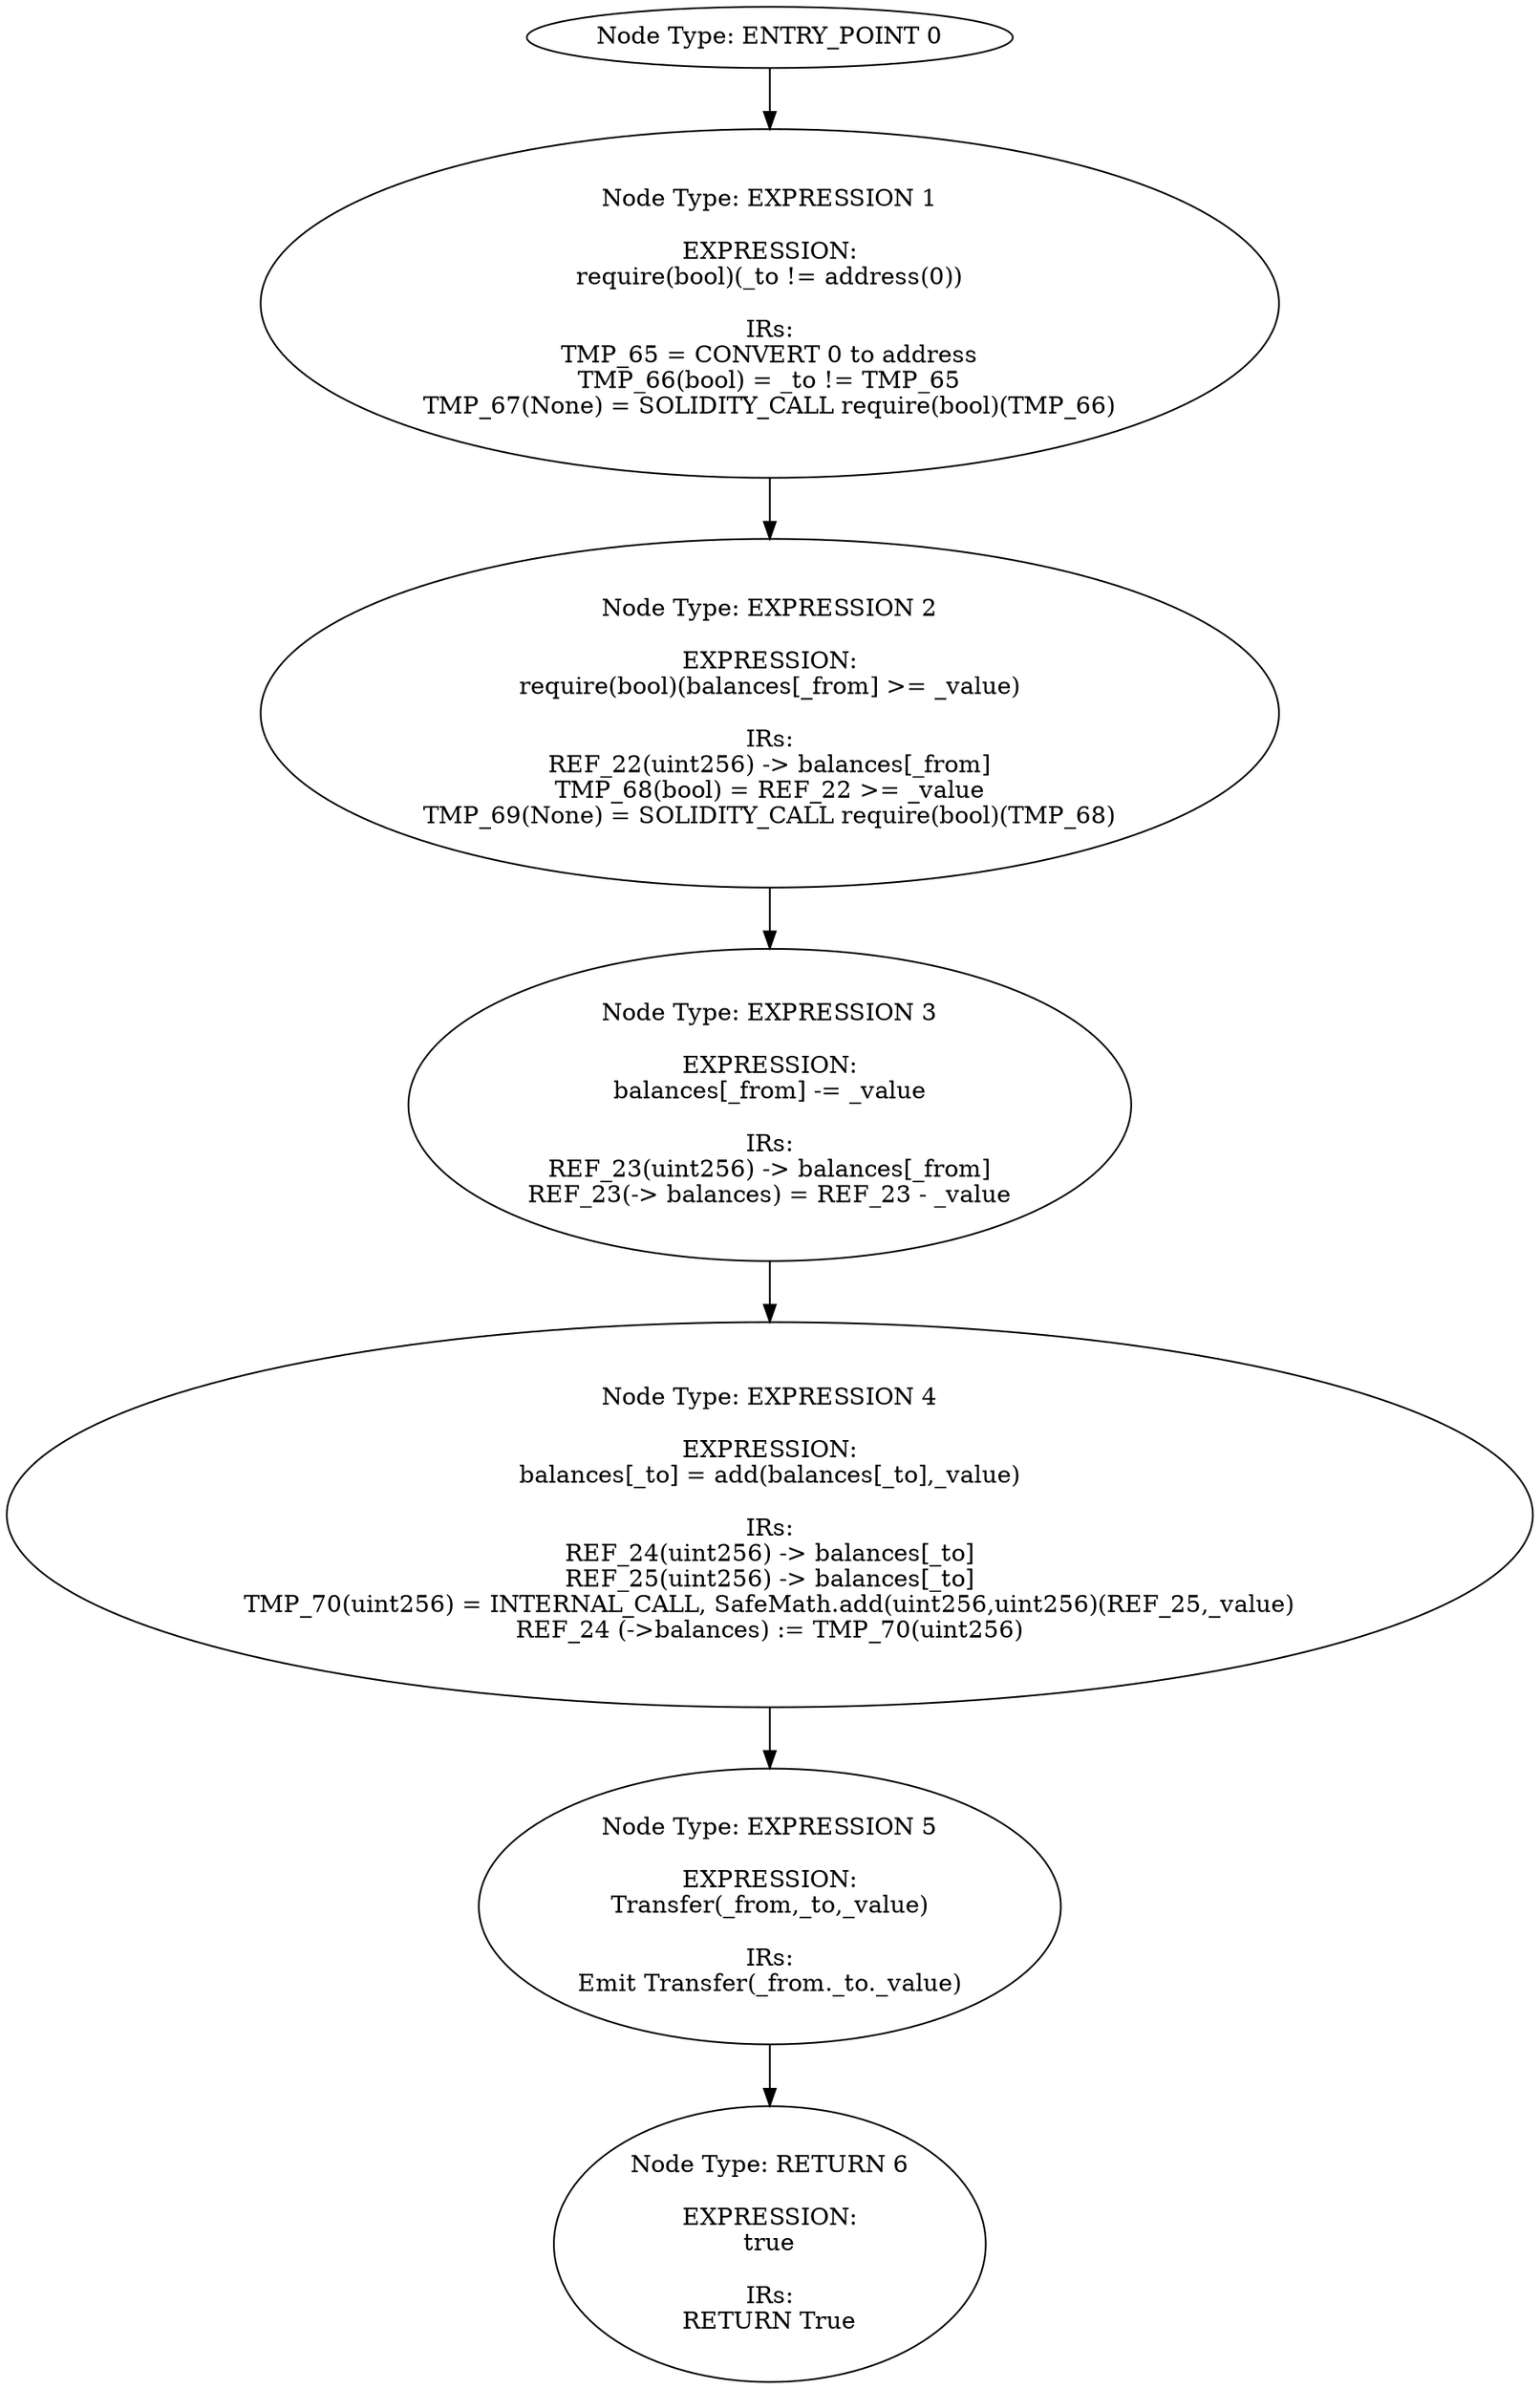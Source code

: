 digraph{
0[label="Node Type: ENTRY_POINT 0
"];
0->1;
1[label="Node Type: EXPRESSION 1

EXPRESSION:
require(bool)(_to != address(0))

IRs:
TMP_65 = CONVERT 0 to address
TMP_66(bool) = _to != TMP_65
TMP_67(None) = SOLIDITY_CALL require(bool)(TMP_66)"];
1->2;
2[label="Node Type: EXPRESSION 2

EXPRESSION:
require(bool)(balances[_from] >= _value)

IRs:
REF_22(uint256) -> balances[_from]
TMP_68(bool) = REF_22 >= _value
TMP_69(None) = SOLIDITY_CALL require(bool)(TMP_68)"];
2->3;
3[label="Node Type: EXPRESSION 3

EXPRESSION:
balances[_from] -= _value

IRs:
REF_23(uint256) -> balances[_from]
REF_23(-> balances) = REF_23 - _value"];
3->4;
4[label="Node Type: EXPRESSION 4

EXPRESSION:
balances[_to] = add(balances[_to],_value)

IRs:
REF_24(uint256) -> balances[_to]
REF_25(uint256) -> balances[_to]
TMP_70(uint256) = INTERNAL_CALL, SafeMath.add(uint256,uint256)(REF_25,_value)
REF_24 (->balances) := TMP_70(uint256)"];
4->5;
5[label="Node Type: EXPRESSION 5

EXPRESSION:
Transfer(_from,_to,_value)

IRs:
Emit Transfer(_from._to._value)"];
5->6;
6[label="Node Type: RETURN 6

EXPRESSION:
true

IRs:
RETURN True"];
}
